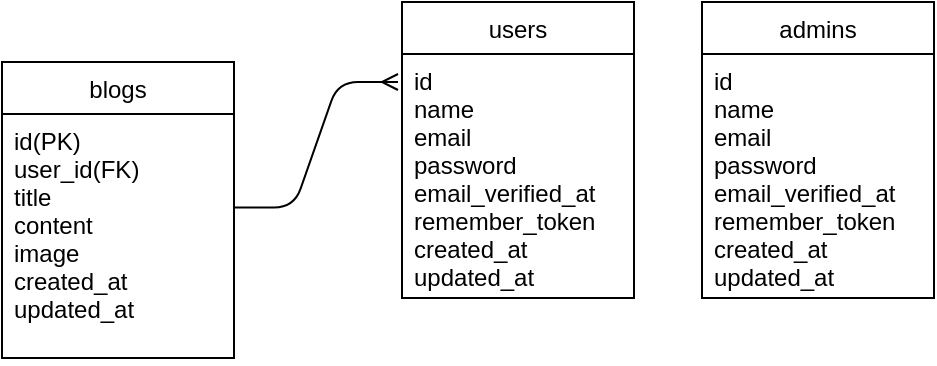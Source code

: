 <mxfile>
    <diagram id="ycr3Hbp3P-tFWHsflbVk" name="ページ1">
        <mxGraphModel dx="899" dy="459" grid="1" gridSize="10" guides="1" tooltips="1" connect="1" arrows="1" fold="1" page="1" pageScale="1" pageWidth="827" pageHeight="1169" math="0" shadow="0">
            <root>
                <mxCell id="0"/>
                <mxCell id="1" parent="0"/>
                <mxCell id="2" value="users" style="swimlane;fontStyle=0;childLayout=stackLayout;horizontal=1;startSize=26;horizontalStack=0;resizeParent=1;resizeParentMax=0;resizeLast=0;collapsible=1;marginBottom=0;" vertex="1" parent="1">
                    <mxGeometry x="330" y="240" width="116" height="148" as="geometry"/>
                </mxCell>
                <mxCell id="5" value="id&#10;name&#10;email&#10;password&#10;email_verified_at&#10;remember_token&#10;created_at&#10;updated_at" style="text;strokeColor=none;fillColor=none;align=left;verticalAlign=top;spacingLeft=4;spacingRight=4;overflow=hidden;rotatable=0;points=[[0,0.5],[1,0.5]];portConstraint=eastwest;" vertex="1" parent="2">
                    <mxGeometry y="26" width="116" height="122" as="geometry"/>
                </mxCell>
                <mxCell id="6" value="blogs" style="swimlane;fontStyle=0;childLayout=stackLayout;horizontal=1;startSize=26;horizontalStack=0;resizeParent=1;resizeParentMax=0;resizeLast=0;collapsible=1;marginBottom=0;" vertex="1" parent="1">
                    <mxGeometry x="130" y="270" width="116" height="148" as="geometry"/>
                </mxCell>
                <mxCell id="7" value="id(PK)&#10;user_id(FK)&#10;title&#10;content&#10;image&#10;created_at&#10;updated_at" style="text;strokeColor=none;fillColor=none;align=left;verticalAlign=top;spacingLeft=4;spacingRight=4;overflow=hidden;rotatable=0;points=[[0,0.5],[1,0.5]];portConstraint=eastwest;" vertex="1" parent="6">
                    <mxGeometry y="26" width="116" height="122" as="geometry"/>
                </mxCell>
                <mxCell id="12" value="admins" style="swimlane;fontStyle=0;childLayout=stackLayout;horizontal=1;startSize=26;horizontalStack=0;resizeParent=1;resizeParentMax=0;resizeLast=0;collapsible=1;marginBottom=0;" vertex="1" parent="1">
                    <mxGeometry x="480" y="240" width="116" height="148" as="geometry"/>
                </mxCell>
                <mxCell id="13" value="id&#10;name&#10;email&#10;password&#10;email_verified_at&#10;remember_token&#10;created_at&#10;updated_at" style="text;strokeColor=none;fillColor=none;align=left;verticalAlign=top;spacingLeft=4;spacingRight=4;overflow=hidden;rotatable=0;points=[[0,0.5],[1,0.5]];portConstraint=eastwest;" vertex="1" parent="12">
                    <mxGeometry y="26" width="116" height="122" as="geometry"/>
                </mxCell>
                <mxCell id="XUph2JYveev_2RJ4rBqT-14" value="" style="edgeStyle=entityRelationEdgeStyle;fontSize=12;html=1;endArrow=ERmany;exitX=1;exitY=0.383;exitDx=0;exitDy=0;exitPerimeter=0;" edge="1" parent="1" source="7">
                    <mxGeometry width="100" height="100" relative="1" as="geometry">
                        <mxPoint x="286" y="320" as="sourcePoint"/>
                        <mxPoint x="328" y="280" as="targetPoint"/>
                    </mxGeometry>
                </mxCell>
            </root>
        </mxGraphModel>
    </diagram>
    <diagram id="WjTEcW88gRqeXv1vIYOa" name="ページ2">
        <mxGraphModel dx="1079" dy="551" grid="1" gridSize="10" guides="1" tooltips="1" connect="1" arrows="1" fold="1" page="1" pageScale="1" pageWidth="827" pageHeight="1169" math="0" shadow="0">
            <root>
                <mxCell id="N4-xQCuGpK5Txl8NLFEd-0"/>
                <mxCell id="N4-xQCuGpK5Txl8NLFEd-1" parent="N4-xQCuGpK5Txl8NLFEd-0"/>
            </root>
        </mxGraphModel>
    </diagram>
</mxfile>